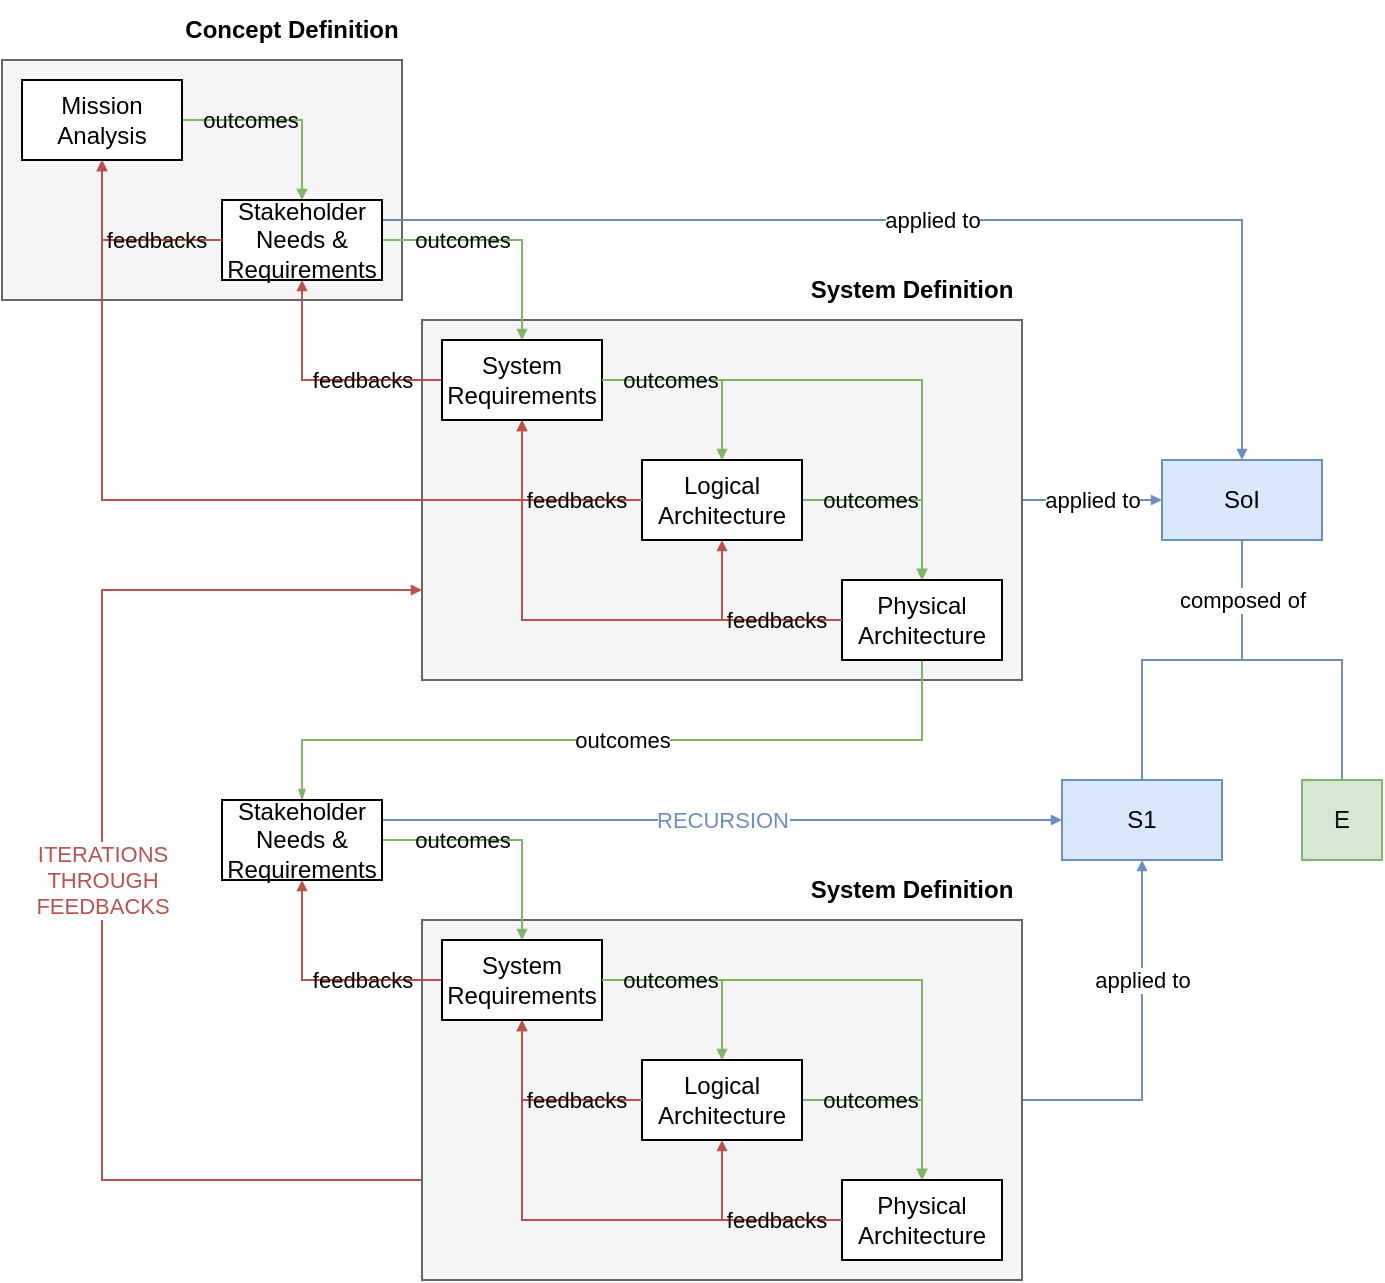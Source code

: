 <mxfile>
    <diagram id="T9uuaTeBy4bPSP1g8a4x" name="Page-1">
        <mxGraphModel dx="258" dy="611" grid="1" gridSize="10" guides="1" tooltips="1" connect="1" arrows="1" fold="1" page="1" pageScale="1" pageWidth="827" pageHeight="1169" background="#FFFFFF" math="0" shadow="0">
            <root>
                <mxCell id="0"/>
                <mxCell id="1" parent="0"/>
                <mxCell id="240" value="applied to" style="edgeStyle=orthogonalEdgeStyle;rounded=0;html=1;exitX=1;exitY=0.5;exitDx=0;exitDy=0;entryX=0;entryY=0.5;entryDx=0;entryDy=0;endArrow=block;endFill=1;fillColor=#dae8fc;strokeColor=#6c8ebf;startSize=3;endSize=3;" parent="1" source="236" target="237" edge="1">
                    <mxGeometry relative="1" as="geometry"/>
                </mxCell>
                <mxCell id="236" value="" style="rounded=0;whiteSpace=wrap;html=1;fillColor=#f5f5f5;fontColor=#333333;strokeColor=#666666;" parent="1" vertex="1">
                    <mxGeometry x="240" y="160" width="300" height="180" as="geometry"/>
                </mxCell>
                <mxCell id="228" value="" style="rounded=0;whiteSpace=wrap;html=1;fillColor=#f5f5f5;fontColor=#333333;strokeColor=#666666;" parent="1" vertex="1">
                    <mxGeometry x="30" y="30" width="200" height="120" as="geometry"/>
                </mxCell>
                <mxCell id="214" value="outcomes" style="edgeStyle=orthogonalEdgeStyle;html=1;exitX=1;exitY=0.5;exitDx=0;exitDy=0;entryX=0.5;entryY=0;entryDx=0;entryDy=0;endArrow=block;endFill=1;startSize=3;endSize=3;rounded=0;fillColor=#d5e8d4;strokeColor=#82b366;labelBackgroundColor=none;" parent="1" source="208" target="210" edge="1">
                    <mxGeometry x="-0.333" relative="1" as="geometry">
                        <mxPoint as="offset"/>
                    </mxGeometry>
                </mxCell>
                <mxCell id="208" value="Mission Analysis" style="rounded=0;whiteSpace=wrap;html=1;" parent="1" vertex="1">
                    <mxGeometry x="40" y="40" width="80" height="40" as="geometry"/>
                </mxCell>
                <mxCell id="216" value="outcomes" style="edgeStyle=orthogonalEdgeStyle;rounded=0;html=1;exitX=1;exitY=0.5;exitDx=0;exitDy=0;entryX=0.5;entryY=0;entryDx=0;entryDy=0;endArrow=block;endFill=1;startSize=3;endSize=3;fillColor=#d5e8d4;strokeColor=#82b366;labelBackgroundColor=none;" parent="1" source="210" target="211" edge="1">
                    <mxGeometry x="-0.333" relative="1" as="geometry">
                        <mxPoint x="310" y="130" as="sourcePoint"/>
                        <mxPoint as="offset"/>
                    </mxGeometry>
                </mxCell>
                <mxCell id="243" value="applied to" style="edgeStyle=orthogonalEdgeStyle;rounded=0;html=1;exitX=1;exitY=0.25;exitDx=0;exitDy=0;entryX=0.5;entryY=0;entryDx=0;entryDy=0;endArrow=block;endFill=1;fillColor=#dae8fc;strokeColor=#6c8ebf;endSize=3;startSize=3;" parent="1" source="210" target="237" edge="1">
                    <mxGeometry relative="1" as="geometry"/>
                </mxCell>
                <mxCell id="210" value="Stakeholder Needs &amp;amp; Requirements" style="rounded=0;whiteSpace=wrap;html=1;" parent="1" vertex="1">
                    <mxGeometry x="140" y="100" width="80" height="40" as="geometry"/>
                </mxCell>
                <mxCell id="217" value="feedbacks" style="edgeStyle=orthogonalEdgeStyle;rounded=0;html=1;exitX=0;exitY=0.5;exitDx=0;exitDy=0;entryX=0.5;entryY=1;entryDx=0;entryDy=0;endArrow=block;endFill=1;startSize=3;endSize=3;fillColor=#f8cecc;strokeColor=#b85450;labelBackgroundColor=none;" parent="1" source="211" target="210" edge="1">
                    <mxGeometry x="-0.334" relative="1" as="geometry">
                        <mxPoint as="offset"/>
                    </mxGeometry>
                </mxCell>
                <mxCell id="232" style="edgeStyle=elbowEdgeStyle;rounded=0;html=1;exitX=1;exitY=0.5;exitDx=0;exitDy=0;entryX=0.5;entryY=0;entryDx=0;entryDy=0;labelBackgroundColor=none;endArrow=block;endFill=1;startSize=3;endSize=3;fillColor=#d5e8d4;strokeColor=#82b366;" parent="1" source="211" target="213" edge="1">
                    <mxGeometry relative="1" as="geometry">
                        <Array as="points">
                            <mxPoint x="490" y="240"/>
                        </Array>
                    </mxGeometry>
                </mxCell>
                <mxCell id="211" value="System Requirements" style="rounded=0;whiteSpace=wrap;html=1;" parent="1" vertex="1">
                    <mxGeometry x="250" y="170" width="80" height="40" as="geometry"/>
                </mxCell>
                <mxCell id="224" value="outcomes" style="edgeStyle=orthogonalEdgeStyle;rounded=0;html=1;exitX=1;exitY=0.5;exitDx=0;exitDy=0;entryX=0.5;entryY=0;entryDx=0;entryDy=0;endArrow=block;endFill=1;startSize=3;endSize=3;fillColor=#d5e8d4;strokeColor=#82b366;labelBackgroundColor=none;" parent="1" source="212" target="213" edge="1">
                    <mxGeometry x="-0.333" relative="1" as="geometry">
                        <mxPoint as="offset"/>
                    </mxGeometry>
                </mxCell>
                <mxCell id="212" value="Logical Architecture" style="rounded=0;whiteSpace=wrap;html=1;" parent="1" vertex="1">
                    <mxGeometry x="350" y="230" width="80" height="40" as="geometry"/>
                </mxCell>
                <mxCell id="264" value="outcomes" style="edgeStyle=orthogonalEdgeStyle;rounded=0;html=1;exitX=0.5;exitY=1;exitDx=0;exitDy=0;entryX=0.5;entryY=0;entryDx=0;entryDy=0;endArrow=blockThin;endFill=1;fillColor=#d5e8d4;strokeColor=#82b366;endSize=3;startSize=3;" parent="1" source="213" target="249" edge="1">
                    <mxGeometry relative="1" as="geometry">
                        <Array as="points">
                            <mxPoint x="490" y="370"/>
                            <mxPoint x="180" y="370"/>
                        </Array>
                        <mxPoint as="offset"/>
                    </mxGeometry>
                </mxCell>
                <mxCell id="213" value="Physical Architecture" style="rounded=0;whiteSpace=wrap;html=1;" parent="1" vertex="1">
                    <mxGeometry x="450" y="290" width="80" height="40" as="geometry"/>
                </mxCell>
                <mxCell id="215" value="feedbacks" style="edgeStyle=orthogonalEdgeStyle;rounded=0;html=1;exitX=0;exitY=0.5;exitDx=0;exitDy=0;entryX=0.5;entryY=1;entryDx=0;entryDy=0;endArrow=block;endFill=1;startSize=3;endSize=3;fillColor=#f8cecc;strokeColor=#b85450;labelBackgroundColor=none;" parent="1" source="210" target="208" edge="1">
                    <mxGeometry x="-0.334" relative="1" as="geometry">
                        <mxPoint as="offset"/>
                    </mxGeometry>
                </mxCell>
                <mxCell id="226" style="edgeStyle=orthogonalEdgeStyle;rounded=0;html=1;exitX=0;exitY=0.5;exitDx=0;exitDy=0;entryX=0.5;entryY=1;entryDx=0;entryDy=0;endArrow=block;endFill=1;startSize=3;endSize=3;snapToPoint=0;fixDash=0;noJump=0;fillColor=#f8cecc;strokeColor=#b85450;" parent="1" source="213" target="211" edge="1">
                    <mxGeometry relative="1" as="geometry"/>
                </mxCell>
                <mxCell id="225" value="feedbacks" style="edgeStyle=orthogonalEdgeStyle;rounded=0;html=1;exitX=0;exitY=0.5;exitDx=0;exitDy=0;entryX=0.5;entryY=1;entryDx=0;entryDy=0;endArrow=block;endFill=1;startSize=3;endSize=3;fillColor=#f8cecc;strokeColor=#b85450;labelBackgroundColor=none;" parent="1" source="213" target="212" edge="1">
                    <mxGeometry x="-0.333" relative="1" as="geometry">
                        <mxPoint as="offset"/>
                    </mxGeometry>
                </mxCell>
                <mxCell id="223" style="edgeStyle=orthogonalEdgeStyle;rounded=0;html=1;exitX=0;exitY=0.5;exitDx=0;exitDy=0;entryX=0.5;entryY=1;entryDx=0;entryDy=0;endArrow=block;endFill=1;startSize=3;endSize=3;fillColor=#f8cecc;strokeColor=#b85450;" parent="1" source="212" target="208" edge="1">
                    <mxGeometry relative="1" as="geometry"/>
                </mxCell>
                <mxCell id="221" value="feedbacks" style="edgeStyle=orthogonalEdgeStyle;rounded=0;html=1;exitX=0;exitY=0.5;exitDx=0;exitDy=0;entryX=0.5;entryY=1;entryDx=0;entryDy=0;endArrow=block;endFill=1;startSize=3;endSize=3;fillColor=#f8cecc;strokeColor=#b85450;labelBackgroundColor=none;" parent="1" source="212" target="211" edge="1">
                    <mxGeometry x="-0.334" relative="1" as="geometry">
                        <mxPoint as="offset"/>
                    </mxGeometry>
                </mxCell>
                <mxCell id="230" value="Concept Definition" style="rounded=0;whiteSpace=wrap;html=1;fillColor=none;strokeColor=none;fontStyle=1" parent="1" vertex="1">
                    <mxGeometry x="120" width="110" height="30" as="geometry"/>
                </mxCell>
                <mxCell id="231" value="System Definition" style="rounded=0;whiteSpace=wrap;html=1;fillColor=none;strokeColor=none;fontStyle=1" parent="1" vertex="1">
                    <mxGeometry x="430" y="130" width="110" height="30" as="geometry"/>
                </mxCell>
                <mxCell id="220" value="outcomes" style="edgeStyle=orthogonalEdgeStyle;rounded=0;html=1;exitX=1;exitY=0.5;exitDx=0;exitDy=0;entryX=0.5;entryY=0;entryDx=0;entryDy=0;endArrow=block;endFill=1;startSize=3;endSize=3;fillColor=#d5e8d4;strokeColor=#82b366;labelBackgroundColor=none;" parent="1" source="211" target="212" edge="1">
                    <mxGeometry x="-0.333" relative="1" as="geometry">
                        <mxPoint as="offset"/>
                    </mxGeometry>
                </mxCell>
                <mxCell id="239" style="edgeStyle=orthogonalEdgeStyle;html=1;exitX=0.5;exitY=1;exitDx=0;exitDy=0;entryX=0.5;entryY=0;entryDx=0;entryDy=0;rounded=0;endArrow=none;endFill=0;fillColor=#dae8fc;strokeColor=#6c8ebf;" parent="1" source="237" target="238" edge="1">
                    <mxGeometry relative="1" as="geometry"/>
                </mxCell>
                <mxCell id="242" value="composed of" style="edgeStyle=orthogonalEdgeStyle;rounded=0;html=1;exitX=0.5;exitY=1;exitDx=0;exitDy=0;entryX=0.5;entryY=0;entryDx=0;entryDy=0;endArrow=none;endFill=0;fillColor=#dae8fc;strokeColor=#6c8ebf;" parent="1" source="237" target="241" edge="1">
                    <mxGeometry x="-0.647" relative="1" as="geometry">
                        <mxPoint as="offset"/>
                    </mxGeometry>
                </mxCell>
                <mxCell id="237" value="SoI" style="rounded=0;whiteSpace=wrap;html=1;fillColor=#dae8fc;strokeColor=#6c8ebf;" parent="1" vertex="1">
                    <mxGeometry x="610" y="230" width="80" height="40" as="geometry"/>
                </mxCell>
                <mxCell id="238" value="S1" style="rounded=0;whiteSpace=wrap;html=1;fillColor=#dae8fc;strokeColor=#6c8ebf;" parent="1" vertex="1">
                    <mxGeometry x="560" y="390" width="80" height="40" as="geometry"/>
                </mxCell>
                <mxCell id="241" value="E" style="rounded=0;whiteSpace=wrap;html=1;fillColor=#d5e8d4;strokeColor=#82b366;" parent="1" vertex="1">
                    <mxGeometry x="680" y="390" width="40" height="40" as="geometry"/>
                </mxCell>
                <mxCell id="267" value="applied to" style="edgeStyle=orthogonalEdgeStyle;rounded=0;html=1;exitX=1;exitY=0.5;exitDx=0;exitDy=0;entryX=0.5;entryY=1;entryDx=0;entryDy=0;endArrow=block;endFill=1;startSize=3;endSize=3;fillColor=#dae8fc;strokeColor=#6c8ebf;" parent="1" source="244" target="238" edge="1">
                    <mxGeometry x="0.333" relative="1" as="geometry">
                        <mxPoint as="offset"/>
                    </mxGeometry>
                </mxCell>
                <mxCell id="268" value="ITERATIONS&lt;br&gt;THROUGH&lt;br&gt;FEEDBACKS" style="edgeStyle=orthogonalEdgeStyle;rounded=0;html=1;exitX=0;exitY=0.5;exitDx=0;exitDy=0;entryX=0;entryY=0.75;entryDx=0;entryDy=0;endArrow=block;endFill=1;startSize=3;endSize=3;fillColor=#f8cecc;strokeColor=#b85450;fontColor=#B85450;" parent="1" source="244" target="236" edge="1">
                    <mxGeometry x="0.069" relative="1" as="geometry">
                        <Array as="points">
                            <mxPoint x="80" y="590"/>
                            <mxPoint x="80" y="295"/>
                        </Array>
                        <mxPoint as="offset"/>
                    </mxGeometry>
                </mxCell>
                <mxCell id="244" value="" style="rounded=0;whiteSpace=wrap;html=1;fillColor=#f5f5f5;fontColor=#333333;strokeColor=#666666;" parent="1" vertex="1">
                    <mxGeometry x="240" y="460" width="300" height="180" as="geometry"/>
                </mxCell>
                <mxCell id="248" value="outcomes" style="edgeStyle=orthogonalEdgeStyle;rounded=0;html=1;exitX=1;exitY=0.5;exitDx=0;exitDy=0;entryX=0.5;entryY=0;entryDx=0;entryDy=0;endArrow=block;endFill=1;startSize=3;endSize=3;fillColor=#d5e8d4;strokeColor=#82b366;labelBackgroundColor=none;" parent="1" source="249" target="252" edge="1">
                    <mxGeometry x="-0.333" relative="1" as="geometry">
                        <mxPoint x="310" y="430" as="sourcePoint"/>
                        <mxPoint as="offset"/>
                    </mxGeometry>
                </mxCell>
                <mxCell id="265" value="RECURSION" style="edgeStyle=orthogonalEdgeStyle;rounded=0;html=1;exitX=1;exitY=0.25;exitDx=0;exitDy=0;entryX=0;entryY=0.5;entryDx=0;entryDy=0;endArrow=block;endFill=1;startSize=3;endSize=3;fillColor=#dae8fc;strokeColor=#6c8ebf;fontColor=#6C8EBF;" parent="1" source="249" target="238" edge="1">
                    <mxGeometry relative="1" as="geometry">
                        <mxPoint x="560" y="410" as="targetPoint"/>
                    </mxGeometry>
                </mxCell>
                <mxCell id="249" value="Stakeholder Needs &amp;amp; Requirements" style="rounded=0;whiteSpace=wrap;html=1;" parent="1" vertex="1">
                    <mxGeometry x="140" y="400" width="80" height="40" as="geometry"/>
                </mxCell>
                <mxCell id="250" value="feedbacks" style="edgeStyle=orthogonalEdgeStyle;rounded=0;html=1;exitX=0;exitY=0.5;exitDx=0;exitDy=0;entryX=0.5;entryY=1;entryDx=0;entryDy=0;endArrow=block;endFill=1;startSize=3;endSize=3;fillColor=#f8cecc;strokeColor=#b85450;labelBackgroundColor=none;" parent="1" source="252" target="249" edge="1">
                    <mxGeometry x="-0.334" relative="1" as="geometry">
                        <mxPoint as="offset"/>
                    </mxGeometry>
                </mxCell>
                <mxCell id="251" style="edgeStyle=elbowEdgeStyle;rounded=0;html=1;exitX=1;exitY=0.5;exitDx=0;exitDy=0;entryX=0.5;entryY=0;entryDx=0;entryDy=0;labelBackgroundColor=none;endArrow=block;endFill=1;startSize=3;endSize=3;fillColor=#d5e8d4;strokeColor=#82b366;" parent="1" source="252" target="255" edge="1">
                    <mxGeometry relative="1" as="geometry">
                        <Array as="points">
                            <mxPoint x="490" y="540"/>
                        </Array>
                    </mxGeometry>
                </mxCell>
                <mxCell id="252" value="System Requirements" style="rounded=0;whiteSpace=wrap;html=1;" parent="1" vertex="1">
                    <mxGeometry x="250" y="470" width="80" height="40" as="geometry"/>
                </mxCell>
                <mxCell id="253" value="outcomes" style="edgeStyle=orthogonalEdgeStyle;rounded=0;html=1;exitX=1;exitY=0.5;exitDx=0;exitDy=0;entryX=0.5;entryY=0;entryDx=0;entryDy=0;endArrow=block;endFill=1;startSize=3;endSize=3;fillColor=#d5e8d4;strokeColor=#82b366;labelBackgroundColor=none;" parent="1" source="254" target="255" edge="1">
                    <mxGeometry x="-0.333" relative="1" as="geometry">
                        <mxPoint as="offset"/>
                    </mxGeometry>
                </mxCell>
                <mxCell id="254" value="Logical Architecture" style="rounded=0;whiteSpace=wrap;html=1;" parent="1" vertex="1">
                    <mxGeometry x="350" y="530" width="80" height="40" as="geometry"/>
                </mxCell>
                <mxCell id="255" value="Physical Architecture" style="rounded=0;whiteSpace=wrap;html=1;" parent="1" vertex="1">
                    <mxGeometry x="450" y="590" width="80" height="40" as="geometry"/>
                </mxCell>
                <mxCell id="257" style="edgeStyle=orthogonalEdgeStyle;rounded=0;html=1;exitX=0;exitY=0.5;exitDx=0;exitDy=0;entryX=0.5;entryY=1;entryDx=0;entryDy=0;endArrow=block;endFill=1;startSize=3;endSize=3;snapToPoint=0;fixDash=0;noJump=0;fillColor=#f8cecc;strokeColor=#b85450;" parent="1" source="255" target="252" edge="1">
                    <mxGeometry relative="1" as="geometry"/>
                </mxCell>
                <mxCell id="258" value="feedbacks" style="edgeStyle=orthogonalEdgeStyle;rounded=0;html=1;exitX=0;exitY=0.5;exitDx=0;exitDy=0;entryX=0.5;entryY=1;entryDx=0;entryDy=0;endArrow=block;endFill=1;startSize=3;endSize=3;fillColor=#f8cecc;strokeColor=#b85450;labelBackgroundColor=none;" parent="1" source="255" target="254" edge="1">
                    <mxGeometry x="-0.333" relative="1" as="geometry">
                        <mxPoint as="offset"/>
                    </mxGeometry>
                </mxCell>
                <mxCell id="260" value="feedbacks" style="edgeStyle=orthogonalEdgeStyle;rounded=0;html=1;exitX=0;exitY=0.5;exitDx=0;exitDy=0;entryX=0.5;entryY=1;entryDx=0;entryDy=0;endArrow=block;endFill=1;startSize=3;endSize=3;fillColor=#f8cecc;strokeColor=#b85450;labelBackgroundColor=none;" parent="1" source="254" target="252" edge="1">
                    <mxGeometry x="-0.334" relative="1" as="geometry">
                        <mxPoint as="offset"/>
                    </mxGeometry>
                </mxCell>
                <mxCell id="262" value="System Definition" style="rounded=0;whiteSpace=wrap;html=1;fillColor=none;strokeColor=none;fontStyle=1" parent="1" vertex="1">
                    <mxGeometry x="430" y="430" width="110" height="30" as="geometry"/>
                </mxCell>
                <mxCell id="263" value="outcomes" style="edgeStyle=orthogonalEdgeStyle;rounded=0;html=1;exitX=1;exitY=0.5;exitDx=0;exitDy=0;entryX=0.5;entryY=0;entryDx=0;entryDy=0;endArrow=block;endFill=1;startSize=3;endSize=3;fillColor=#d5e8d4;strokeColor=#82b366;labelBackgroundColor=none;" parent="1" source="252" target="254" edge="1">
                    <mxGeometry x="-0.333" relative="1" as="geometry">
                        <mxPoint as="offset"/>
                    </mxGeometry>
                </mxCell>
            </root>
        </mxGraphModel>
    </diagram>
</mxfile>